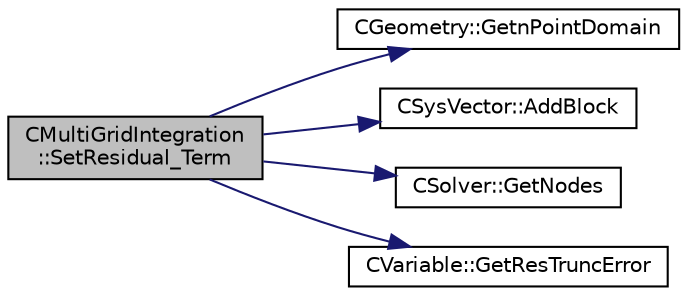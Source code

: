 digraph "CMultiGridIntegration::SetResidual_Term"
{
  edge [fontname="Helvetica",fontsize="10",labelfontname="Helvetica",labelfontsize="10"];
  node [fontname="Helvetica",fontsize="10",shape=record];
  rankdir="LR";
  Node525 [label="CMultiGridIntegration\l::SetResidual_Term",height=0.2,width=0.4,color="black", fillcolor="grey75", style="filled", fontcolor="black"];
  Node525 -> Node526 [color="midnightblue",fontsize="10",style="solid",fontname="Helvetica"];
  Node526 [label="CGeometry::GetnPointDomain",height=0.2,width=0.4,color="black", fillcolor="white", style="filled",URL="$class_c_geometry.html#a4fc7de3bff7b6f8c35717016d6f8fcb2",tooltip="Get number of real points (that belong to the domain). "];
  Node525 -> Node527 [color="midnightblue",fontsize="10",style="solid",fontname="Helvetica"];
  Node527 [label="CSysVector::AddBlock",height=0.2,width=0.4,color="black", fillcolor="white", style="filled",URL="$class_c_sys_vector.html#acd4c36df2ea0b7ad473944cff9bf5d72",tooltip="Add val_residual to the residual. "];
  Node525 -> Node528 [color="midnightblue",fontsize="10",style="solid",fontname="Helvetica"];
  Node528 [label="CSolver::GetNodes",height=0.2,width=0.4,color="black", fillcolor="white", style="filled",URL="$class_c_solver.html#af3198e52a2ea377bb765647b5e697197",tooltip="Allow outside access to the nodes of the solver, containing conservatives, primitives, etc. "];
  Node525 -> Node529 [color="midnightblue",fontsize="10",style="solid",fontname="Helvetica"];
  Node529 [label="CVariable::GetResTruncError",height=0.2,width=0.4,color="black", fillcolor="white", style="filled",URL="$class_c_variable.html#a026747bfe251f06e2a37352eafbf71f4",tooltip="Get the truncation error. "];
}

